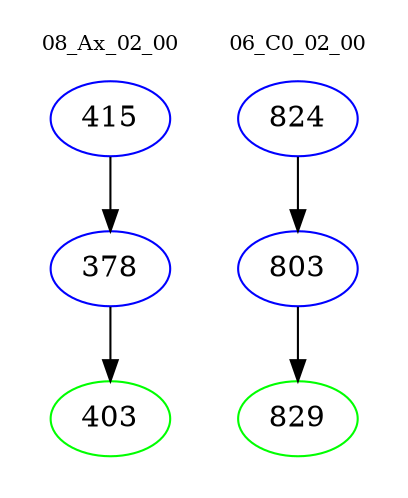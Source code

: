 digraph{
subgraph cluster_0 {
color = white
label = "08_Ax_02_00";
fontsize=10;
T0_415 [label="415", color="blue"]
T0_415 -> T0_378 [color="black"]
T0_378 [label="378", color="blue"]
T0_378 -> T0_403 [color="black"]
T0_403 [label="403", color="green"]
}
subgraph cluster_1 {
color = white
label = "06_C0_02_00";
fontsize=10;
T1_824 [label="824", color="blue"]
T1_824 -> T1_803 [color="black"]
T1_803 [label="803", color="blue"]
T1_803 -> T1_829 [color="black"]
T1_829 [label="829", color="green"]
}
}
